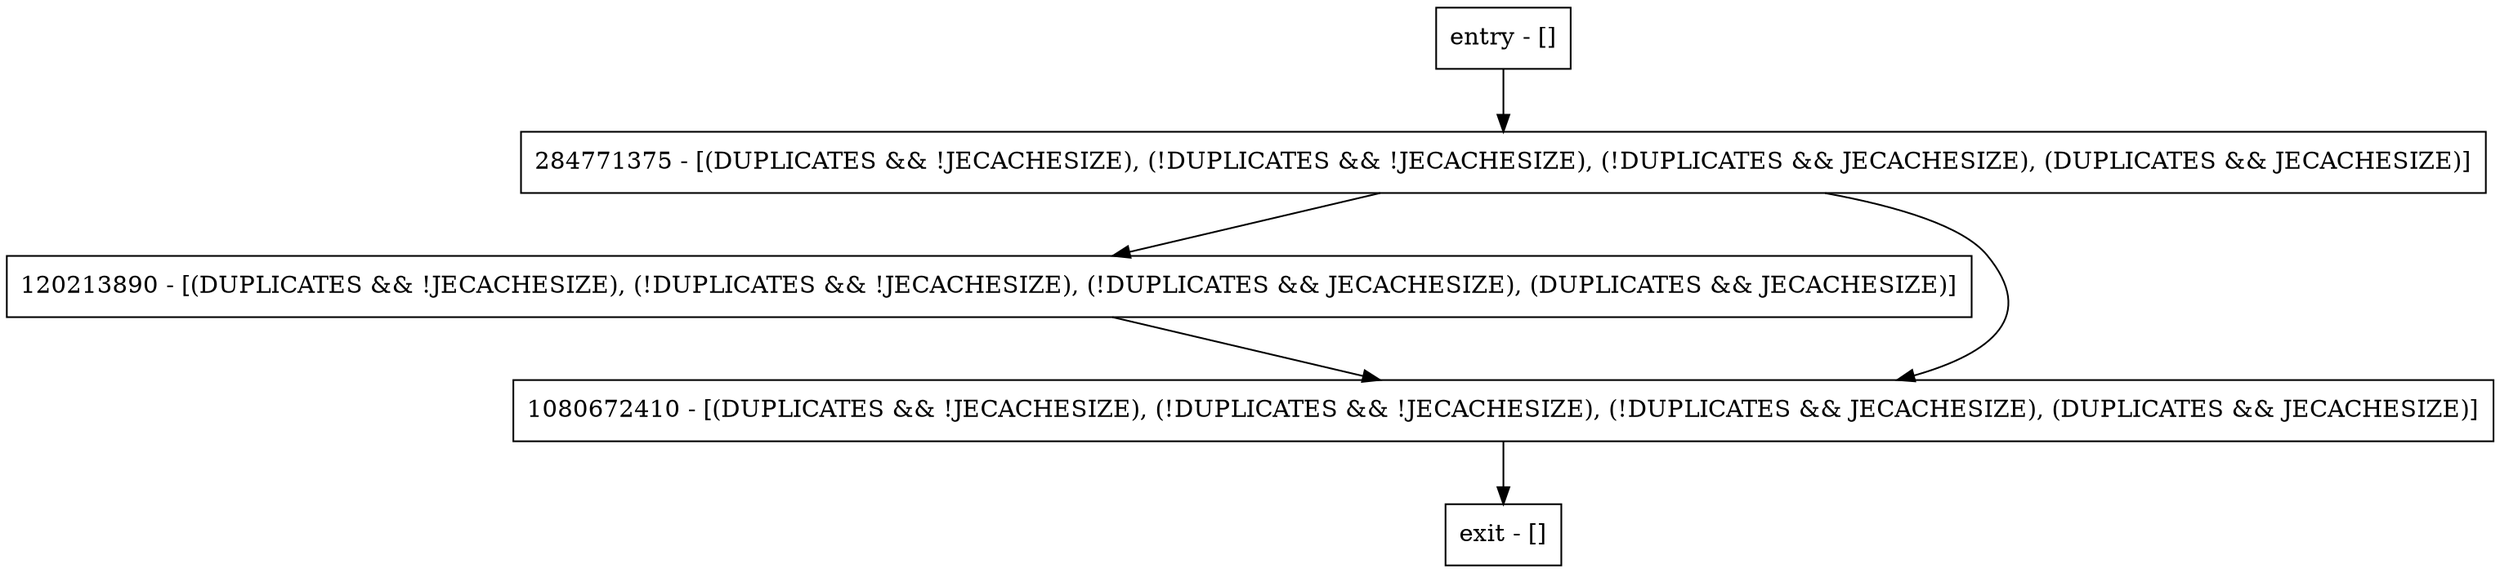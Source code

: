 digraph <init> {
node [shape=record];
entry [label="entry - []"];
exit [label="exit - []"];
120213890 [label="120213890 - [(DUPLICATES && !JECACHESIZE), (!DUPLICATES && !JECACHESIZE), (!DUPLICATES && JECACHESIZE), (DUPLICATES && JECACHESIZE)]"];
284771375 [label="284771375 - [(DUPLICATES && !JECACHESIZE), (!DUPLICATES && !JECACHESIZE), (!DUPLICATES && JECACHESIZE), (DUPLICATES && JECACHESIZE)]"];
1080672410 [label="1080672410 - [(DUPLICATES && !JECACHESIZE), (!DUPLICATES && !JECACHESIZE), (!DUPLICATES && JECACHESIZE), (DUPLICATES && JECACHESIZE)]"];
entry;
exit;
entry -> 284771375;
120213890 -> 1080672410;
284771375 -> 120213890;
284771375 -> 1080672410;
1080672410 -> exit;
}
